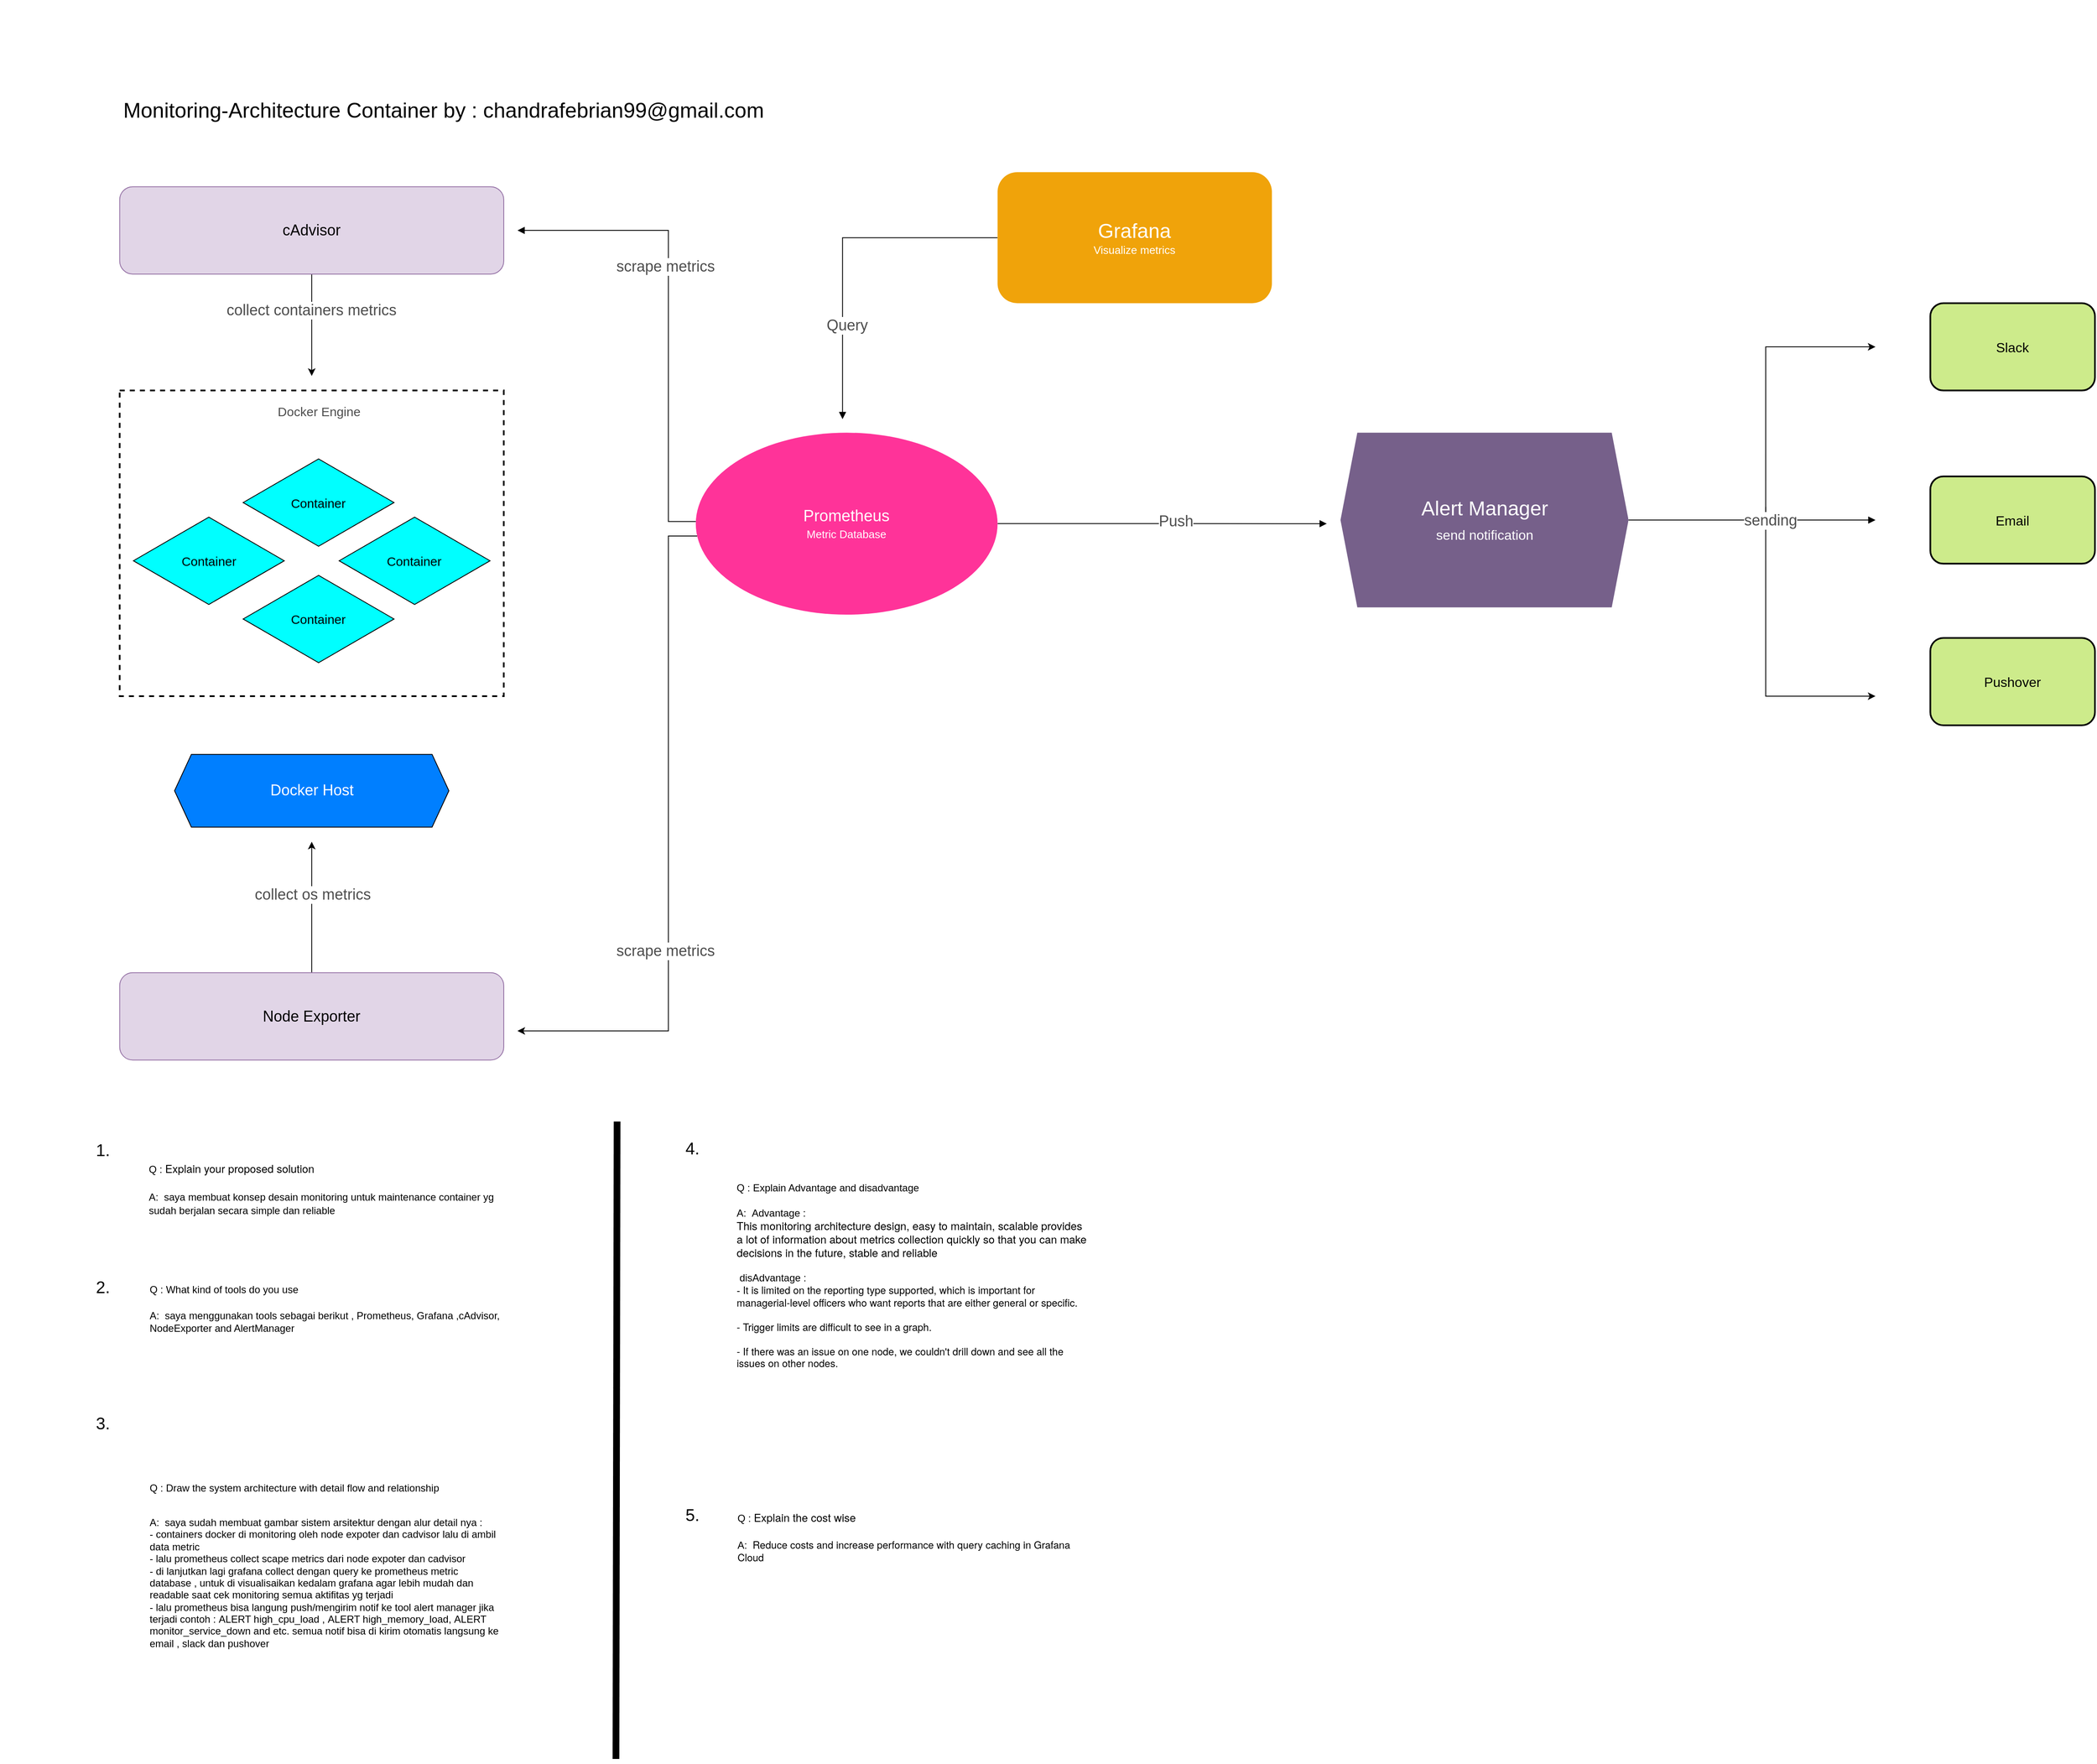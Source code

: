 <mxfile version="20.4.0" type="github">
  <diagram id="zloy9zrLZ1wWkiFGT145" name="Page-1">
    <mxGraphModel dx="6384" dy="3225" grid="1" gridSize="10" guides="1" tooltips="1" connect="1" arrows="1" fold="1" page="1" pageScale="1" pageWidth="1654" pageHeight="1169" math="0" shadow="0">
      <root>
        <mxCell id="0" />
        <mxCell id="1" parent="0" />
        <mxCell id="tNd2uU0bsCmuSxHjag_w-1" value="" style="group;movable=0;resizable=0;rotatable=0;deletable=0;editable=0;connectable=0;" parent="1" vertex="1" connectable="0">
          <mxGeometry x="70" y="110" width="1004.51" height="471.224" as="geometry" />
        </mxCell>
        <mxCell id="j9J7J6AVy67X-4ACV26y-58" value="" style="group" vertex="1" connectable="0" parent="1">
          <mxGeometry x="-1180" y="220" width="2491.04" height="1982" as="geometry" />
        </mxCell>
        <mxCell id="j9J7J6AVy67X-4ACV26y-3" value="Monitoring-Architecture Container by : chandrafebrian99@gmail.com" style="text;html=1;strokeColor=none;fillColor=none;align=center;verticalAlign=middle;whiteSpace=wrap;rounded=0;fontSize=25;" vertex="1" parent="j9J7J6AVy67X-4ACV26y-58">
          <mxGeometry width="1054.631" height="40.615" as="geometry" />
        </mxCell>
        <mxCell id="j9J7J6AVy67X-4ACV26y-40" value="" style="group;movable=1;resizable=1;rotatable=1;deletable=1;editable=1;connectable=1;" vertex="1" connectable="0" parent="j9J7J6AVy67X-4ACV26y-58">
          <mxGeometry x="101.537" y="94.768" width="2389.503" height="1395.794" as="geometry" />
        </mxCell>
        <mxCell id="j9J7J6AVy67X-4ACV26y-21" style="edgeStyle=orthogonalEdgeStyle;rounded=0;orthogonalLoop=1;jettySize=auto;html=1;fontSize=15;fontColor=#4D4D4D;endArrow=block;endFill=1;" edge="1" parent="j9J7J6AVy67X-4ACV26y-40" source="j9J7J6AVy67X-4ACV26y-24">
          <mxGeometry relative="1" as="geometry">
            <mxPoint x="513.784" y="69.245" as="targetPoint" />
            <mxPoint x="758.443" y="380.847" as="sourcePoint" />
            <Array as="points">
              <mxPoint x="693.201" y="415.469" />
              <mxPoint x="693.201" y="69.245" />
            </Array>
          </mxGeometry>
        </mxCell>
        <mxCell id="j9J7J6AVy67X-4ACV26y-15" value="" style="rounded=0;whiteSpace=wrap;html=1;dashed=1;labelBackgroundColor=#007FFF;strokeWidth=2;fontSize=15;fontColor=#FFFFFF;fillColor=none;" vertex="1" parent="j9J7J6AVy67X-4ACV26y-40">
          <mxGeometry x="40.777" y="259.668" width="456.697" height="363.535" as="geometry" />
        </mxCell>
        <mxCell id="j9J7J6AVy67X-4ACV26y-18" style="edgeStyle=orthogonalEdgeStyle;rounded=0;orthogonalLoop=1;jettySize=auto;html=1;fontSize=15;fontColor=#4D4D4D;" edge="1" parent="j9J7J6AVy67X-4ACV26y-40" source="j9J7J6AVy67X-4ACV26y-4">
          <mxGeometry relative="1" as="geometry">
            <mxPoint x="269.125" y="242.357" as="targetPoint" />
          </mxGeometry>
        </mxCell>
        <mxCell id="j9J7J6AVy67X-4ACV26y-4" value="cAdvisor" style="rounded=1;whiteSpace=wrap;html=1;fontSize=18;fillColor=#e1d5e7;strokeColor=#9673a6;" vertex="1" parent="j9J7J6AVy67X-4ACV26y-40">
          <mxGeometry x="40.777" y="17.311" width="456.697" height="103.867" as="geometry" />
        </mxCell>
        <mxCell id="j9J7J6AVy67X-4ACV26y-16" style="edgeStyle=orthogonalEdgeStyle;rounded=0;orthogonalLoop=1;jettySize=auto;html=1;fontSize=15;fontColor=#FFFFFF;" edge="1" parent="j9J7J6AVy67X-4ACV26y-40" source="j9J7J6AVy67X-4ACV26y-5">
          <mxGeometry relative="1" as="geometry">
            <mxPoint x="269.125" y="796.316" as="targetPoint" />
          </mxGeometry>
        </mxCell>
        <mxCell id="j9J7J6AVy67X-4ACV26y-5" value="Node Exporter" style="rounded=1;whiteSpace=wrap;html=1;fontSize=18;fillColor=#e1d5e7;strokeColor=#9673a6;" vertex="1" parent="j9J7J6AVy67X-4ACV26y-40">
          <mxGeometry x="40.777" y="952.116" width="456.697" height="103.867" as="geometry" />
        </mxCell>
        <mxCell id="j9J7J6AVy67X-4ACV26y-6" value="Docker Host" style="shape=hexagon;perimeter=hexagonPerimeter2;whiteSpace=wrap;html=1;fixedSize=1;fontSize=18;fillColor=#007FFF;fontColor=#FFFFFF;" vertex="1" parent="j9J7J6AVy67X-4ACV26y-40">
          <mxGeometry x="106.019" y="692.448" width="326.212" height="86.556" as="geometry" />
        </mxCell>
        <mxCell id="j9J7J6AVy67X-4ACV26y-10" value="Container" style="rhombus;whiteSpace=wrap;html=1;fontSize=15;fillColor=#00FFFF;" vertex="1" parent="j9J7J6AVy67X-4ACV26y-40">
          <mxGeometry x="301.746" y="410.276" width="179.417" height="103.867" as="geometry" />
        </mxCell>
        <mxCell id="j9J7J6AVy67X-4ACV26y-11" value="Container" style="rhombus;whiteSpace=wrap;html=1;fontSize=15;fillColor=#00FFFF;" vertex="1" parent="j9J7J6AVy67X-4ACV26y-40">
          <mxGeometry x="187.572" y="479.52" width="179.417" height="103.867" as="geometry" />
        </mxCell>
        <mxCell id="j9J7J6AVy67X-4ACV26y-12" value="Container" style="rhombus;whiteSpace=wrap;html=1;fontSize=15;fillColor=#00FFFF;" vertex="1" parent="j9J7J6AVy67X-4ACV26y-40">
          <mxGeometry x="57.087" y="410.276" width="179.417" height="103.867" as="geometry" />
        </mxCell>
        <mxCell id="j9J7J6AVy67X-4ACV26y-13" value="Container" style="rhombus;whiteSpace=wrap;html=1;fontSize=15;fillColor=#00FFFF;" vertex="1" parent="j9J7J6AVy67X-4ACV26y-40">
          <mxGeometry x="187.572" y="341.031" width="179.417" height="103.867" as="geometry" />
        </mxCell>
        <mxCell id="j9J7J6AVy67X-4ACV26y-20" value="Docker Engine" style="text;html=1;strokeColor=none;fillColor=none;align=center;verticalAlign=middle;whiteSpace=wrap;rounded=0;dashed=1;labelBackgroundColor=none;strokeWidth=2;fontSize=15;fontColor=#4D4D4D;" vertex="1" parent="j9J7J6AVy67X-4ACV26y-40">
          <mxGeometry y="257.937" width="554.56" height="51.934" as="geometry" />
        </mxCell>
        <mxCell id="j9J7J6AVy67X-4ACV26y-23" value="" style="endArrow=classic;html=1;rounded=0;fontSize=15;fontColor=#4D4D4D;edgeStyle=orthogonalEdgeStyle;" edge="1" parent="j9J7J6AVy67X-4ACV26y-40" source="j9J7J6AVy67X-4ACV26y-24">
          <mxGeometry width="50" height="50" relative="1" as="geometry">
            <mxPoint x="758.443" y="502.025" as="sourcePoint" />
            <mxPoint x="513.784" y="1021.361" as="targetPoint" />
            <Array as="points">
              <mxPoint x="693.201" y="432.78" />
              <mxPoint x="693.201" y="1021.361" />
            </Array>
          </mxGeometry>
        </mxCell>
        <mxCell id="j9J7J6AVy67X-4ACV26y-30" style="edgeStyle=orthogonalEdgeStyle;rounded=0;orthogonalLoop=1;jettySize=auto;html=1;fontSize=24;fontColor=#FFFFFF;endArrow=block;endFill=1;" edge="1" parent="j9J7J6AVy67X-4ACV26y-40" source="j9J7J6AVy67X-4ACV26y-24">
          <mxGeometry relative="1" as="geometry">
            <mxPoint x="1476.109" y="418.066" as="targetPoint" />
          </mxGeometry>
        </mxCell>
        <mxCell id="j9J7J6AVy67X-4ACV26y-24" value="&lt;font color=&quot;#ffffff&quot;&gt;&lt;span style=&quot;font-size: 19px;&quot;&gt;Prometheus&lt;/span&gt;&lt;br&gt;&lt;font style=&quot;font-size: 13px;&quot;&gt;Metric Database&lt;/font&gt;&lt;/font&gt;" style="ellipse;whiteSpace=wrap;html=1;dashed=1;labelBackgroundColor=none;strokeWidth=2;fontSize=15;fontColor=#4D4D4D;fillColor=#FF3399;strokeColor=none;" vertex="1" parent="j9J7J6AVy67X-4ACV26y-40">
          <mxGeometry x="725.822" y="309.871" width="358.833" height="216.39" as="geometry" />
        </mxCell>
        <mxCell id="j9J7J6AVy67X-4ACV26y-25" value="scrape metrics" style="text;html=1;strokeColor=none;fillColor=none;align=center;verticalAlign=middle;whiteSpace=wrap;rounded=0;dashed=1;labelBackgroundColor=default;strokeWidth=2;fontSize=18;fontColor=#4D4D4D;" vertex="1" parent="j9J7J6AVy67X-4ACV26y-40">
          <mxGeometry x="412.912" y="900.183" width="554.56" height="51.934" as="geometry" />
        </mxCell>
        <mxCell id="j9J7J6AVy67X-4ACV26y-26" value="scrape metrics" style="text;html=1;strokeColor=none;fillColor=none;align=center;verticalAlign=middle;whiteSpace=wrap;rounded=0;dashed=1;labelBackgroundColor=default;strokeWidth=2;fontSize=18;fontColor=#4D4D4D;" vertex="1" parent="j9J7J6AVy67X-4ACV26y-40">
          <mxGeometry x="412.918" y="86.556" width="554.56" height="51.934" as="geometry" />
        </mxCell>
        <mxCell id="j9J7J6AVy67X-4ACV26y-28" style="edgeStyle=orthogonalEdgeStyle;rounded=0;orthogonalLoop=1;jettySize=auto;html=1;fontSize=24;fontColor=#FFFFFF;endArrow=block;endFill=1;" edge="1" parent="j9J7J6AVy67X-4ACV26y-40" source="j9J7J6AVy67X-4ACV26y-27">
          <mxGeometry relative="1" as="geometry">
            <mxPoint x="900.294" y="293.78" as="targetPoint" />
            <Array as="points">
              <mxPoint x="900.294" y="78.522" />
              <mxPoint x="900.294" y="293.78" />
            </Array>
          </mxGeometry>
        </mxCell>
        <mxCell id="j9J7J6AVy67X-4ACV26y-27" value="&lt;font color=&quot;#ffffff&quot;&gt;&lt;font style=&quot;font-size: 24px;&quot;&gt;Grafana&lt;/font&gt;&lt;br&gt;Visualize metrics&lt;/font&gt;" style="rounded=1;whiteSpace=wrap;html=1;dashed=1;labelBackgroundColor=none;strokeWidth=2;fontSize=13;fillColor=#f0a30a;strokeColor=none;fontColor=#000000;" vertex="1" parent="j9J7J6AVy67X-4ACV26y-40">
          <mxGeometry x="1084.655" width="326.212" height="155.801" as="geometry" />
        </mxCell>
        <mxCell id="j9J7J6AVy67X-4ACV26y-29" value="Query" style="text;html=1;strokeColor=none;fillColor=none;align=center;verticalAlign=middle;whiteSpace=wrap;rounded=0;dashed=1;labelBackgroundColor=default;strokeWidth=2;fontSize=18;fontColor=#4D4D4D;" vertex="1" parent="j9J7J6AVy67X-4ACV26y-40">
          <mxGeometry x="628.172" y="155.806" width="554.56" height="51.934" as="geometry" />
        </mxCell>
        <mxCell id="j9J7J6AVy67X-4ACV26y-31" value="Push" style="text;html=1;strokeColor=none;fillColor=none;align=center;verticalAlign=middle;whiteSpace=wrap;rounded=0;dashed=1;labelBackgroundColor=default;strokeWidth=2;fontSize=18;fontColor=#4D4D4D;" vertex="1" parent="j9J7J6AVy67X-4ACV26y-40">
          <mxGeometry x="1019.413" y="389.123" width="554.56" height="51.934" as="geometry" />
        </mxCell>
        <mxCell id="j9J7J6AVy67X-4ACV26y-33" style="edgeStyle=orthogonalEdgeStyle;rounded=0;orthogonalLoop=1;jettySize=auto;html=1;fontSize=16;fontColor=#FFFFFF;endArrow=block;endFill=1;" edge="1" parent="j9J7J6AVy67X-4ACV26y-40" source="j9J7J6AVy67X-4ACV26y-32">
          <mxGeometry relative="1" as="geometry">
            <mxPoint x="2128.533" y="413.738" as="targetPoint" />
          </mxGeometry>
        </mxCell>
        <mxCell id="j9J7J6AVy67X-4ACV26y-32" value="Alert Manager&lt;br&gt;&lt;font style=&quot;font-size: 16px;&quot;&gt;send notification&lt;/font&gt;" style="shape=hexagon;perimeter=hexagonPerimeter2;whiteSpace=wrap;html=1;fixedSize=1;dashed=1;labelBackgroundColor=none;strokeWidth=2;fontSize=24;fontColor=#ffffff;fillColor=#76608a;strokeColor=none;" vertex="1" parent="j9J7J6AVy67X-4ACV26y-40">
          <mxGeometry x="1492.42" y="309.871" width="342.523" height="207.734" as="geometry" />
        </mxCell>
        <mxCell id="j9J7J6AVy67X-4ACV26y-34" value="" style="endArrow=classic;html=1;rounded=0;fontSize=16;fontColor=#FFFFFF;edgeStyle=orthogonalEdgeStyle;" edge="1" parent="j9J7J6AVy67X-4ACV26y-40">
          <mxGeometry width="50" height="50" relative="1" as="geometry">
            <mxPoint x="1998.049" y="410.276" as="sourcePoint" />
            <mxPoint x="2128.533" y="207.734" as="targetPoint" />
            <Array as="points">
              <mxPoint x="1998.049" y="207.734" />
            </Array>
          </mxGeometry>
        </mxCell>
        <mxCell id="j9J7J6AVy67X-4ACV26y-35" value="" style="endArrow=classic;html=1;rounded=0;fontSize=16;fontColor=#FFFFFF;edgeStyle=orthogonalEdgeStyle;" edge="1" parent="j9J7J6AVy67X-4ACV26y-40">
          <mxGeometry width="50" height="50" relative="1" as="geometry">
            <mxPoint x="1998.049" y="398.158" as="sourcePoint" />
            <mxPoint x="2128.533" y="623.203" as="targetPoint" />
            <Array as="points">
              <mxPoint x="1998.049" y="623.203" />
              <mxPoint x="2128.533" y="623.203" />
            </Array>
          </mxGeometry>
        </mxCell>
        <mxCell id="j9J7J6AVy67X-4ACV26y-36" value="Slack" style="rounded=1;whiteSpace=wrap;html=1;labelBackgroundColor=none;strokeWidth=2;fontSize=16;fillColor=#cdeb8b;strokeColor=default;" vertex="1" parent="j9J7J6AVy67X-4ACV26y-40">
          <mxGeometry x="2193.776" y="155.801" width="195.727" height="103.867" as="geometry" />
        </mxCell>
        <mxCell id="j9J7J6AVy67X-4ACV26y-37" value="Email" style="rounded=1;whiteSpace=wrap;html=1;labelBackgroundColor=none;strokeWidth=2;fontSize=16;fillColor=#cdeb8b;strokeColor=default;" vertex="1" parent="j9J7J6AVy67X-4ACV26y-40">
          <mxGeometry x="2193.776" y="361.804" width="195.727" height="103.867" as="geometry" />
        </mxCell>
        <mxCell id="j9J7J6AVy67X-4ACV26y-38" value="Pushover" style="rounded=1;whiteSpace=wrap;html=1;labelBackgroundColor=none;strokeWidth=2;fontSize=16;fillColor=#cdeb8b;strokeColor=default;" vertex="1" parent="j9J7J6AVy67X-4ACV26y-40">
          <mxGeometry x="2193.776" y="553.959" width="195.727" height="103.867" as="geometry" />
        </mxCell>
        <mxCell id="j9J7J6AVy67X-4ACV26y-39" value="sending" style="text;html=1;strokeColor=none;fillColor=none;align=center;verticalAlign=middle;whiteSpace=wrap;rounded=0;dashed=1;labelBackgroundColor=default;strokeWidth=2;fontSize=18;fontColor=#4D4D4D;labelBorderColor=none;" vertex="1" parent="j9J7J6AVy67X-4ACV26y-40">
          <mxGeometry x="1726.131" y="387.774" width="554.56" height="51.934" as="geometry" />
        </mxCell>
        <mxCell id="j9J7J6AVy67X-4ACV26y-17" value="collect os metrics" style="text;html=1;strokeColor=none;fillColor=none;align=center;verticalAlign=middle;whiteSpace=wrap;rounded=0;dashed=1;labelBackgroundColor=default;strokeWidth=2;fontSize=18;fontColor=#4D4D4D;" vertex="1" parent="j9J7J6AVy67X-4ACV26y-40">
          <mxGeometry x="40.777" y="839.372" width="460.301" height="40.615" as="geometry" />
        </mxCell>
        <mxCell id="j9J7J6AVy67X-4ACV26y-43" value="collect containers metrics" style="text;html=1;strokeColor=none;fillColor=none;align=center;verticalAlign=middle;whiteSpace=wrap;rounded=0;dashed=1;labelBackgroundColor=default;strokeWidth=2;fontSize=18;fontColor=#4D4D4D;" vertex="1" parent="j9J7J6AVy67X-4ACV26y-40">
          <mxGeometry x="-8.155" y="138.49" width="554.56" height="51.934" as="geometry" />
        </mxCell>
        <mxCell id="j9J7J6AVy67X-4ACV26y-54" value="&lt;div style=&quot;text-align: left;&quot;&gt;&lt;font style=&quot;font-size: 12px;&quot;&gt;&lt;br&gt;&lt;/font&gt;&lt;/div&gt;&lt;div style=&quot;text-align: left;&quot;&gt;&lt;font style=&quot;font-size: 12px;&quot;&gt;Q : Explain Advantage and disadvantage&lt;/font&gt;&lt;/div&gt;&lt;div style=&quot;text-align: left;&quot;&gt;&lt;font style=&quot;font-size: 12px;&quot;&gt;&lt;br&gt;&lt;/font&gt;&lt;/div&gt;&lt;span style=&quot;font-family: &amp;quot;Helvetica Neue&amp;quot;;&quot;&gt;&lt;div style=&quot;text-align: left;&quot;&gt;&lt;span style=&quot;font-family: Helvetica;&quot;&gt;&lt;font style=&quot;font-size: 12px;&quot;&gt;A: &amp;nbsp;Advantage :&amp;nbsp;&lt;/font&gt;&lt;/span&gt;&lt;/div&gt;&lt;div style=&quot;text-align: left;&quot;&gt;&lt;span style=&quot;font-size: 13px; text-align: center;&quot;&gt;This monitoring architecture design, easy to maintain, scalable provides a lot of information about metrics collection quickly so that you can make decisions in the future, stable and reliable&lt;/span&gt;&lt;/div&gt;&lt;/span&gt;&lt;span style=&quot;font-family: &amp;quot;Helvetica Neue&amp;quot;;&quot;&gt;&lt;div style=&quot;text-align: left;&quot;&gt;&lt;br&gt;&lt;/div&gt;&lt;div style=&quot;text-align: left;&quot;&gt;&lt;span style=&quot;font-family: Helvetica;&quot;&gt;&lt;font style=&quot;font-size: 12px;&quot;&gt;&amp;nbsp;disAdvantage :&amp;nbsp;&lt;/font&gt;&lt;/span&gt;&lt;/div&gt;&lt;div style=&quot;text-align: left;&quot;&gt;&lt;font style=&quot;font-size: 12px;&quot;&gt;&lt;span style=&quot;font-family: Helvetica;&quot;&gt;-&amp;nbsp;&lt;/span&gt;&lt;span style=&quot;text-align: center;&quot;&gt;It is limited on the reporting type supported, which is important for managerial-level officers who want reports that are either general or specific.&lt;/span&gt;&lt;/font&gt;&lt;/div&gt;&lt;div style=&quot;text-align: left;&quot;&gt;&lt;span style=&quot;text-align: center;&quot;&gt;&lt;font style=&quot;font-size: 12px;&quot;&gt;&lt;br&gt;&lt;/font&gt;&lt;/span&gt;&lt;/div&gt;&lt;div style=&quot;text-align: left;&quot;&gt;&lt;font style=&quot;font-size: 12px;&quot;&gt;-&amp;nbsp;Trigger limits are difficult to see in a graph.&lt;/font&gt;&lt;/div&gt;&lt;div style=&quot;text-align: left;&quot;&gt;&lt;font style=&quot;font-size: 12px;&quot;&gt;&lt;br&gt;&lt;/font&gt;&lt;/div&gt;&lt;div style=&quot;text-align: left;&quot;&gt;&lt;font style=&quot;font-size: 12px;&quot;&gt;-&amp;nbsp;If there was an issue on one node, we couldn&#39;t drill down and see all the issues on other nodes.&lt;/font&gt;&lt;/div&gt;&lt;div style=&quot;text-align: left;&quot;&gt;&lt;span style=&quot;text-align: center;&quot;&gt;&lt;br&gt;&lt;/span&gt;&lt;/div&gt;&lt;/span&gt;" style="text;html=1;strokeColor=none;fillColor=none;align=center;verticalAlign=middle;whiteSpace=wrap;rounded=0;labelBackgroundColor=default;" vertex="1" parent="j9J7J6AVy67X-4ACV26y-40">
          <mxGeometry x="773.035" y="1291.549" width="419.686" height="40.615" as="geometry" />
        </mxCell>
        <mxCell id="j9J7J6AVy67X-4ACV26y-46" value="&lt;div style=&quot;text-align: left;&quot;&gt;&lt;br&gt;&lt;/div&gt;&lt;div style=&quot;text-align: left;&quot;&gt;Q :&amp;nbsp;&lt;span style=&quot;font-family: &amp;quot;Helvetica Neue&amp;quot;; font-size: 13px;&quot;&gt;Explain your proposed solution&lt;/span&gt;&lt;/div&gt;&lt;span style=&quot;font-family: &amp;quot;Helvetica Neue&amp;quot;; font-size: 13px;&quot;&gt;&lt;div style=&quot;text-align: left;&quot;&gt;&lt;span style=&quot;font-family: Helvetica; font-size: 12px;&quot;&gt;&lt;br&gt;&lt;/span&gt;&lt;/div&gt;&lt;div style=&quot;text-align: left;&quot;&gt;&lt;span style=&quot;font-family: Helvetica; font-size: 12px;&quot;&gt;A: &amp;nbsp;saya membuat konsep desain monitoring untuk maintenance container yg sudah berjalan secara simple dan reliable&lt;/span&gt;&lt;/div&gt;&lt;/span&gt;" style="text;html=1;strokeColor=none;fillColor=none;align=center;verticalAlign=middle;whiteSpace=wrap;rounded=0;labelBackgroundColor=default;" vertex="1" parent="j9J7J6AVy67X-4ACV26y-58">
          <mxGeometry x="175.997" y="1276.346" width="419.686" height="40.615" as="geometry" />
        </mxCell>
        <mxCell id="j9J7J6AVy67X-4ACV26y-47" value="1." style="text;html=1;align=center;verticalAlign=middle;resizable=0;points=[];autosize=1;strokeColor=none;fillColor=none;labelBackgroundColor=default;fontSize=20;" vertex="1" parent="j9J7J6AVy67X-4ACV26y-58">
          <mxGeometry x="101.532" y="1237.392" width="40" height="40" as="geometry" />
        </mxCell>
        <mxCell id="j9J7J6AVy67X-4ACV26y-48" value="&lt;div&gt;&lt;font style=&quot;font-size: 12px;&quot;&gt;&lt;br&gt;&lt;/font&gt;&lt;/div&gt;&lt;div&gt;&lt;font style=&quot;font-size: 12px;&quot;&gt;Q : What kind of tools do you use&lt;/font&gt;&lt;/div&gt;&lt;font style=&quot;font-size: 12px;&quot;&gt;&lt;span style=&quot;font-family: &amp;quot;Helvetica Neue&amp;quot;;&quot;&gt;&lt;div style=&quot;&quot;&gt;&lt;span style=&quot;font-family: Helvetica;&quot;&gt;&lt;br&gt;&lt;/span&gt;&lt;/div&gt;&lt;div style=&quot;&quot;&gt;&lt;span style=&quot;font-family: Helvetica;&quot;&gt;A: &amp;nbsp;saya menggunakan tools sebagai berikut , Prometheus, Grafana ,cAdvisor, NodeExporter and AlertManager&lt;/span&gt;&lt;/div&gt;&lt;/span&gt;&lt;br&gt;&lt;/font&gt;" style="text;html=1;strokeColor=none;fillColor=none;align=left;verticalAlign=middle;whiteSpace=wrap;rounded=0;labelBackgroundColor=default;" vertex="1" parent="j9J7J6AVy67X-4ACV26y-58">
          <mxGeometry x="175.997" y="1426.932" width="419.686" height="40.615" as="geometry" />
        </mxCell>
        <mxCell id="j9J7J6AVy67X-4ACV26y-49" value="2." style="text;html=1;align=center;verticalAlign=middle;resizable=0;points=[];autosize=1;strokeColor=none;fillColor=none;labelBackgroundColor=default;fontSize=20;" vertex="1" parent="j9J7J6AVy67X-4ACV26y-58">
          <mxGeometry x="101.532" y="1399.851" width="40" height="40" as="geometry" />
        </mxCell>
        <mxCell id="j9J7J6AVy67X-4ACV26y-50" value="&lt;p&gt;&lt;font style=&quot;font-size: 12px;&quot;&gt;&lt;br&gt;&lt;/font&gt;&lt;font style=&quot;font-size: 12px;&quot;&gt;Q : Draw the system architecture with detail flow and relationship&lt;/font&gt;&lt;/p&gt;&lt;p&gt;&lt;br&gt;A: &amp;nbsp;saya sudah membuat gambar sistem arsitektur dengan alur detail nya :&lt;br&gt;- containers docker di monitoring oleh node expoter dan cadvisor lalu di ambil data metric &amp;nbsp;&lt;br&gt;- lalu prometheus collect scape metrics dari node expoter dan cadvisor&lt;br&gt;- di lanjutkan lagi grafana collect dengan query ke prometheus metric database , untuk di visualisaikan kedalam grafana agar lebih mudah dan readable saat cek monitoring semua aktifitas yg terjadi&lt;br&gt;- lalu prometheus bisa langung push/mengirim notif ke tool alert manager jika terjadi contoh :&amp;nbsp;&lt;span style=&quot;caret-color: rgb(68, 68, 68);&quot;&gt;ALERT high_cpu_load ,&amp;nbsp;&lt;/span&gt;&lt;span style=&quot;caret-color: rgb(68, 68, 68);&quot;&gt;ALERT high_memory_load,&amp;nbsp;&lt;/span&gt;&lt;span style=&quot;caret-color: rgb(68, 68, 68);&quot;&gt;ALERT monitor_service_down and etc. semua notif bisa di kirim otomatis langsung ke email , slack dan pushover&lt;/span&gt;&lt;/p&gt;" style="text;html=1;strokeColor=none;fillColor=none;align=left;verticalAlign=middle;whiteSpace=wrap;rounded=0;labelBackgroundColor=default;" vertex="1" parent="j9J7J6AVy67X-4ACV26y-58">
          <mxGeometry x="175.997" y="1724.773" width="419.686" height="40.615" as="geometry" />
        </mxCell>
        <mxCell id="j9J7J6AVy67X-4ACV26y-51" value="3." style="text;html=1;align=center;verticalAlign=middle;resizable=0;points=[];autosize=1;strokeColor=none;fillColor=none;labelBackgroundColor=default;fontSize=20;" vertex="1" parent="j9J7J6AVy67X-4ACV26y-58">
          <mxGeometry x="101.532" y="1562.31" width="40" height="40" as="geometry" />
        </mxCell>
        <mxCell id="j9J7J6AVy67X-4ACV26y-52" value="" style="endArrow=none;html=1;rounded=0;fontFamily=Helvetica;fontSize=12;fontColor=#000000;strokeWidth=8;" edge="1" parent="j9J7J6AVy67X-4ACV26y-58">
          <mxGeometry width="50" height="50" relative="1" as="geometry">
            <mxPoint x="732.42" y="1982.0" as="sourcePoint" />
            <mxPoint x="733.774" y="1223.858" as="targetPoint" />
          </mxGeometry>
        </mxCell>
        <mxCell id="j9J7J6AVy67X-4ACV26y-53" value="4." style="text;html=1;align=center;verticalAlign=middle;resizable=0;points=[];autosize=1;strokeColor=none;fillColor=none;labelBackgroundColor=default;fontSize=20;" vertex="1" parent="j9J7J6AVy67X-4ACV26y-58">
          <mxGeometry x="802.814" y="1234.684" width="40" height="40" as="geometry" />
        </mxCell>
        <mxCell id="j9J7J6AVy67X-4ACV26y-55" value="5." style="text;html=1;align=center;verticalAlign=middle;resizable=0;points=[];autosize=1;strokeColor=none;fillColor=none;labelBackgroundColor=default;fontSize=20;" vertex="1" parent="j9J7J6AVy67X-4ACV26y-58">
          <mxGeometry x="802.814" y="1670.616" width="40" height="40" as="geometry" />
        </mxCell>
        <mxCell id="j9J7J6AVy67X-4ACV26y-56" value="&lt;div style=&quot;&quot;&gt;&lt;br&gt;&lt;/div&gt;&lt;div style=&quot;&quot;&gt;Q :&amp;nbsp;&lt;span style=&quot;font-family: &amp;quot;Helvetica Neue&amp;quot;; font-size: 13px;&quot;&gt;Explain the cost wise&lt;/span&gt;&lt;/div&gt;&lt;span style=&quot;font-family: &amp;quot;Helvetica Neue&amp;quot;; font-size: 13px;&quot;&gt;&lt;div style=&quot;&quot;&gt;&lt;span style=&quot;font-family: Helvetica; font-size: 12px;&quot;&gt;&lt;br&gt;&lt;/span&gt;&lt;/div&gt;&lt;div style=&quot;&quot;&gt;&lt;div style=&quot;&quot;&gt;&lt;div style=&quot;&quot;&gt;&lt;div style=&quot;font-size: 12px;&quot;&gt;&lt;span style=&quot;font-family: Helvetica; font-size: 12px;&quot;&gt;A: &amp;nbsp;&lt;/span&gt;Reduce costs and increase performance with query caching in Grafana Cloud&lt;/div&gt;&lt;div style=&quot;font-size: 12px;&quot;&gt;&lt;br&gt;&lt;/div&gt;&lt;/div&gt;&lt;/div&gt;&lt;/div&gt;&lt;/span&gt;" style="text;html=1;strokeColor=none;fillColor=none;align=left;verticalAlign=middle;whiteSpace=wrap;rounded=0;labelBackgroundColor=default;" vertex="1" parent="j9J7J6AVy67X-4ACV26y-58">
          <mxGeometry x="874.572" y="1697.697" width="419.686" height="40.615" as="geometry" />
        </mxCell>
      </root>
    </mxGraphModel>
  </diagram>
</mxfile>
